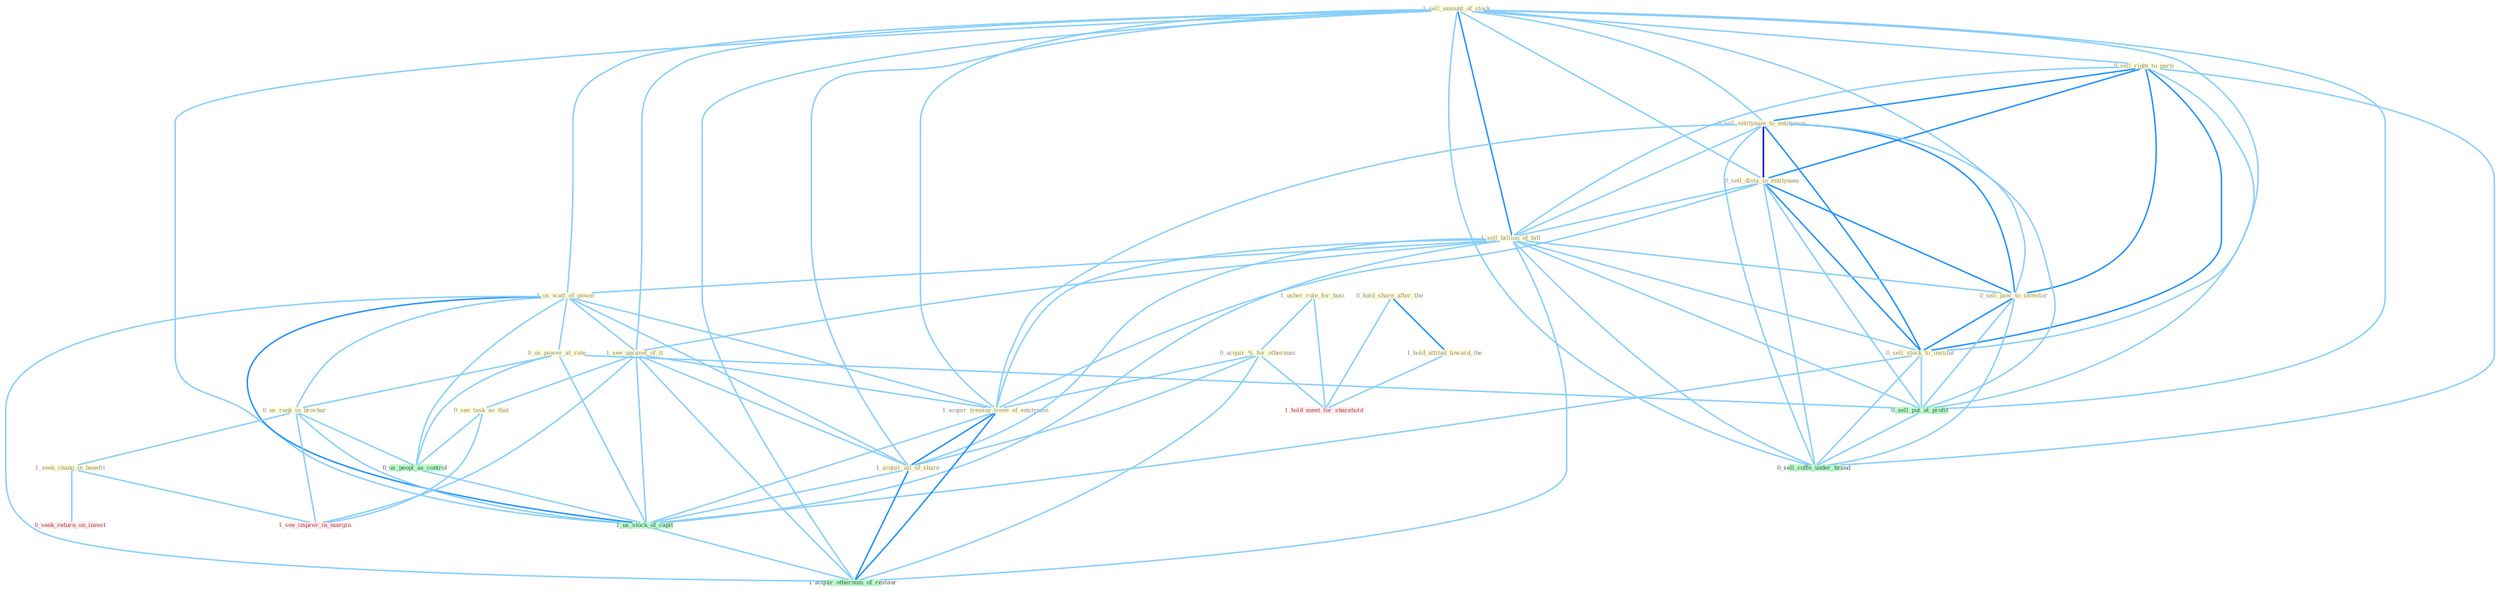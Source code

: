 Graph G{ 
    node
    [shape=polygon,style=filled,width=.5,height=.06,color="#BDFCC9",fixedsize=true,fontsize=4,
    fontcolor="#2f4f4f"];
    {node
    [color="#ffffe0", fontcolor="#8b7d6b"] "1_sell_amount_of_stock " "1_usher_rule_for_busi " "0_acquir_%_for_othernum " "0_sell_right_to_parti " "0_sell_entitynam_to_entitynam " "0_sell_divis_to_entitynam " "1_sell_billion_of_bill " "1_us_watt_of_power " "1_see_unravel_of_it " "0_us_power_at_rate " "0_us_rank_in_brochur " "0_see_task_as_that " "0_sell_piec_to_investor " "0_sell_stock_to_institut " "0_hold_share_after_the " "1_seek_chang_in_benefit " "1_acquir_treasur-trove_of_entitynam " "1_acquir_all_of_share " "1_hold_attitud_toward_the "}
{node [color="#fff0f5", fontcolor="#b22222"] "0_seek_return_on_invest " "1_see_improv_in_margin " "1_hold_meet_for_sharehold "}
edge [color="#B0E2FF"];

	"1_sell_amount_of_stock " -- "0_sell_right_to_parti " [w="1", color="#87cefa" ];
	"1_sell_amount_of_stock " -- "0_sell_entitynam_to_entitynam " [w="1", color="#87cefa" ];
	"1_sell_amount_of_stock " -- "0_sell_divis_to_entitynam " [w="1", color="#87cefa" ];
	"1_sell_amount_of_stock " -- "1_sell_billion_of_bill " [w="2", color="#1e90ff" , len=0.8];
	"1_sell_amount_of_stock " -- "1_us_watt_of_power " [w="1", color="#87cefa" ];
	"1_sell_amount_of_stock " -- "1_see_unravel_of_it " [w="1", color="#87cefa" ];
	"1_sell_amount_of_stock " -- "0_sell_piec_to_investor " [w="1", color="#87cefa" ];
	"1_sell_amount_of_stock " -- "0_sell_stock_to_institut " [w="1", color="#87cefa" ];
	"1_sell_amount_of_stock " -- "1_acquir_treasur-trove_of_entitynam " [w="1", color="#87cefa" ];
	"1_sell_amount_of_stock " -- "1_acquir_all_of_share " [w="1", color="#87cefa" ];
	"1_sell_amount_of_stock " -- "0_sell_put_at_profit " [w="1", color="#87cefa" ];
	"1_sell_amount_of_stock " -- "1_us_stock_of_capit " [w="1", color="#87cefa" ];
	"1_sell_amount_of_stock " -- "0_sell_coffe_under_brand " [w="1", color="#87cefa" ];
	"1_sell_amount_of_stock " -- "1_acquir_othernum_of_restaur " [w="1", color="#87cefa" ];
	"1_usher_rule_for_busi " -- "0_acquir_%_for_othernum " [w="1", color="#87cefa" ];
	"1_usher_rule_for_busi " -- "1_hold_meet_for_sharehold " [w="1", color="#87cefa" ];
	"0_acquir_%_for_othernum " -- "1_acquir_treasur-trove_of_entitynam " [w="1", color="#87cefa" ];
	"0_acquir_%_for_othernum " -- "1_acquir_all_of_share " [w="1", color="#87cefa" ];
	"0_acquir_%_for_othernum " -- "1_hold_meet_for_sharehold " [w="1", color="#87cefa" ];
	"0_acquir_%_for_othernum " -- "1_acquir_othernum_of_restaur " [w="1", color="#87cefa" ];
	"0_sell_right_to_parti " -- "0_sell_entitynam_to_entitynam " [w="2", color="#1e90ff" , len=0.8];
	"0_sell_right_to_parti " -- "0_sell_divis_to_entitynam " [w="2", color="#1e90ff" , len=0.8];
	"0_sell_right_to_parti " -- "1_sell_billion_of_bill " [w="1", color="#87cefa" ];
	"0_sell_right_to_parti " -- "0_sell_piec_to_investor " [w="2", color="#1e90ff" , len=0.8];
	"0_sell_right_to_parti " -- "0_sell_stock_to_institut " [w="2", color="#1e90ff" , len=0.8];
	"0_sell_right_to_parti " -- "0_sell_put_at_profit " [w="1", color="#87cefa" ];
	"0_sell_right_to_parti " -- "0_sell_coffe_under_brand " [w="1", color="#87cefa" ];
	"0_sell_entitynam_to_entitynam " -- "0_sell_divis_to_entitynam " [w="3", color="#0000cd" , len=0.6];
	"0_sell_entitynam_to_entitynam " -- "1_sell_billion_of_bill " [w="1", color="#87cefa" ];
	"0_sell_entitynam_to_entitynam " -- "0_sell_piec_to_investor " [w="2", color="#1e90ff" , len=0.8];
	"0_sell_entitynam_to_entitynam " -- "0_sell_stock_to_institut " [w="2", color="#1e90ff" , len=0.8];
	"0_sell_entitynam_to_entitynam " -- "1_acquir_treasur-trove_of_entitynam " [w="1", color="#87cefa" ];
	"0_sell_entitynam_to_entitynam " -- "0_sell_put_at_profit " [w="1", color="#87cefa" ];
	"0_sell_entitynam_to_entitynam " -- "0_sell_coffe_under_brand " [w="1", color="#87cefa" ];
	"0_sell_divis_to_entitynam " -- "1_sell_billion_of_bill " [w="1", color="#87cefa" ];
	"0_sell_divis_to_entitynam " -- "0_sell_piec_to_investor " [w="2", color="#1e90ff" , len=0.8];
	"0_sell_divis_to_entitynam " -- "0_sell_stock_to_institut " [w="2", color="#1e90ff" , len=0.8];
	"0_sell_divis_to_entitynam " -- "1_acquir_treasur-trove_of_entitynam " [w="1", color="#87cefa" ];
	"0_sell_divis_to_entitynam " -- "0_sell_put_at_profit " [w="1", color="#87cefa" ];
	"0_sell_divis_to_entitynam " -- "0_sell_coffe_under_brand " [w="1", color="#87cefa" ];
	"1_sell_billion_of_bill " -- "1_us_watt_of_power " [w="1", color="#87cefa" ];
	"1_sell_billion_of_bill " -- "1_see_unravel_of_it " [w="1", color="#87cefa" ];
	"1_sell_billion_of_bill " -- "0_sell_piec_to_investor " [w="1", color="#87cefa" ];
	"1_sell_billion_of_bill " -- "0_sell_stock_to_institut " [w="1", color="#87cefa" ];
	"1_sell_billion_of_bill " -- "1_acquir_treasur-trove_of_entitynam " [w="1", color="#87cefa" ];
	"1_sell_billion_of_bill " -- "1_acquir_all_of_share " [w="1", color="#87cefa" ];
	"1_sell_billion_of_bill " -- "0_sell_put_at_profit " [w="1", color="#87cefa" ];
	"1_sell_billion_of_bill " -- "1_us_stock_of_capit " [w="1", color="#87cefa" ];
	"1_sell_billion_of_bill " -- "0_sell_coffe_under_brand " [w="1", color="#87cefa" ];
	"1_sell_billion_of_bill " -- "1_acquir_othernum_of_restaur " [w="1", color="#87cefa" ];
	"1_us_watt_of_power " -- "1_see_unravel_of_it " [w="1", color="#87cefa" ];
	"1_us_watt_of_power " -- "0_us_power_at_rate " [w="1", color="#87cefa" ];
	"1_us_watt_of_power " -- "0_us_rank_in_brochur " [w="1", color="#87cefa" ];
	"1_us_watt_of_power " -- "1_acquir_treasur-trove_of_entitynam " [w="1", color="#87cefa" ];
	"1_us_watt_of_power " -- "1_acquir_all_of_share " [w="1", color="#87cefa" ];
	"1_us_watt_of_power " -- "0_us_peopl_as_control " [w="1", color="#87cefa" ];
	"1_us_watt_of_power " -- "1_us_stock_of_capit " [w="2", color="#1e90ff" , len=0.8];
	"1_us_watt_of_power " -- "1_acquir_othernum_of_restaur " [w="1", color="#87cefa" ];
	"1_see_unravel_of_it " -- "0_see_task_as_that " [w="1", color="#87cefa" ];
	"1_see_unravel_of_it " -- "1_acquir_treasur-trove_of_entitynam " [w="1", color="#87cefa" ];
	"1_see_unravel_of_it " -- "1_acquir_all_of_share " [w="1", color="#87cefa" ];
	"1_see_unravel_of_it " -- "1_us_stock_of_capit " [w="1", color="#87cefa" ];
	"1_see_unravel_of_it " -- "1_see_improv_in_margin " [w="1", color="#87cefa" ];
	"1_see_unravel_of_it " -- "1_acquir_othernum_of_restaur " [w="1", color="#87cefa" ];
	"0_us_power_at_rate " -- "0_us_rank_in_brochur " [w="1", color="#87cefa" ];
	"0_us_power_at_rate " -- "0_us_peopl_as_control " [w="1", color="#87cefa" ];
	"0_us_power_at_rate " -- "0_sell_put_at_profit " [w="1", color="#87cefa" ];
	"0_us_power_at_rate " -- "1_us_stock_of_capit " [w="1", color="#87cefa" ];
	"0_us_rank_in_brochur " -- "1_seek_chang_in_benefit " [w="1", color="#87cefa" ];
	"0_us_rank_in_brochur " -- "0_us_peopl_as_control " [w="1", color="#87cefa" ];
	"0_us_rank_in_brochur " -- "1_us_stock_of_capit " [w="1", color="#87cefa" ];
	"0_us_rank_in_brochur " -- "1_see_improv_in_margin " [w="1", color="#87cefa" ];
	"0_see_task_as_that " -- "0_us_peopl_as_control " [w="1", color="#87cefa" ];
	"0_see_task_as_that " -- "1_see_improv_in_margin " [w="1", color="#87cefa" ];
	"0_sell_piec_to_investor " -- "0_sell_stock_to_institut " [w="2", color="#1e90ff" , len=0.8];
	"0_sell_piec_to_investor " -- "0_sell_put_at_profit " [w="1", color="#87cefa" ];
	"0_sell_piec_to_investor " -- "0_sell_coffe_under_brand " [w="1", color="#87cefa" ];
	"0_sell_stock_to_institut " -- "0_sell_put_at_profit " [w="1", color="#87cefa" ];
	"0_sell_stock_to_institut " -- "1_us_stock_of_capit " [w="1", color="#87cefa" ];
	"0_sell_stock_to_institut " -- "0_sell_coffe_under_brand " [w="1", color="#87cefa" ];
	"0_hold_share_after_the " -- "1_hold_attitud_toward_the " [w="2", color="#1e90ff" , len=0.8];
	"0_hold_share_after_the " -- "1_hold_meet_for_sharehold " [w="1", color="#87cefa" ];
	"1_seek_chang_in_benefit " -- "0_seek_return_on_invest " [w="1", color="#87cefa" ];
	"1_seek_chang_in_benefit " -- "1_see_improv_in_margin " [w="1", color="#87cefa" ];
	"1_acquir_treasur-trove_of_entitynam " -- "1_acquir_all_of_share " [w="2", color="#1e90ff" , len=0.8];
	"1_acquir_treasur-trove_of_entitynam " -- "1_us_stock_of_capit " [w="1", color="#87cefa" ];
	"1_acquir_treasur-trove_of_entitynam " -- "1_acquir_othernum_of_restaur " [w="2", color="#1e90ff" , len=0.8];
	"1_acquir_all_of_share " -- "1_us_stock_of_capit " [w="1", color="#87cefa" ];
	"1_acquir_all_of_share " -- "1_acquir_othernum_of_restaur " [w="2", color="#1e90ff" , len=0.8];
	"1_hold_attitud_toward_the " -- "1_hold_meet_for_sharehold " [w="1", color="#87cefa" ];
	"0_us_peopl_as_control " -- "1_us_stock_of_capit " [w="1", color="#87cefa" ];
	"0_sell_put_at_profit " -- "0_sell_coffe_under_brand " [w="1", color="#87cefa" ];
	"1_us_stock_of_capit " -- "1_acquir_othernum_of_restaur " [w="1", color="#87cefa" ];
}